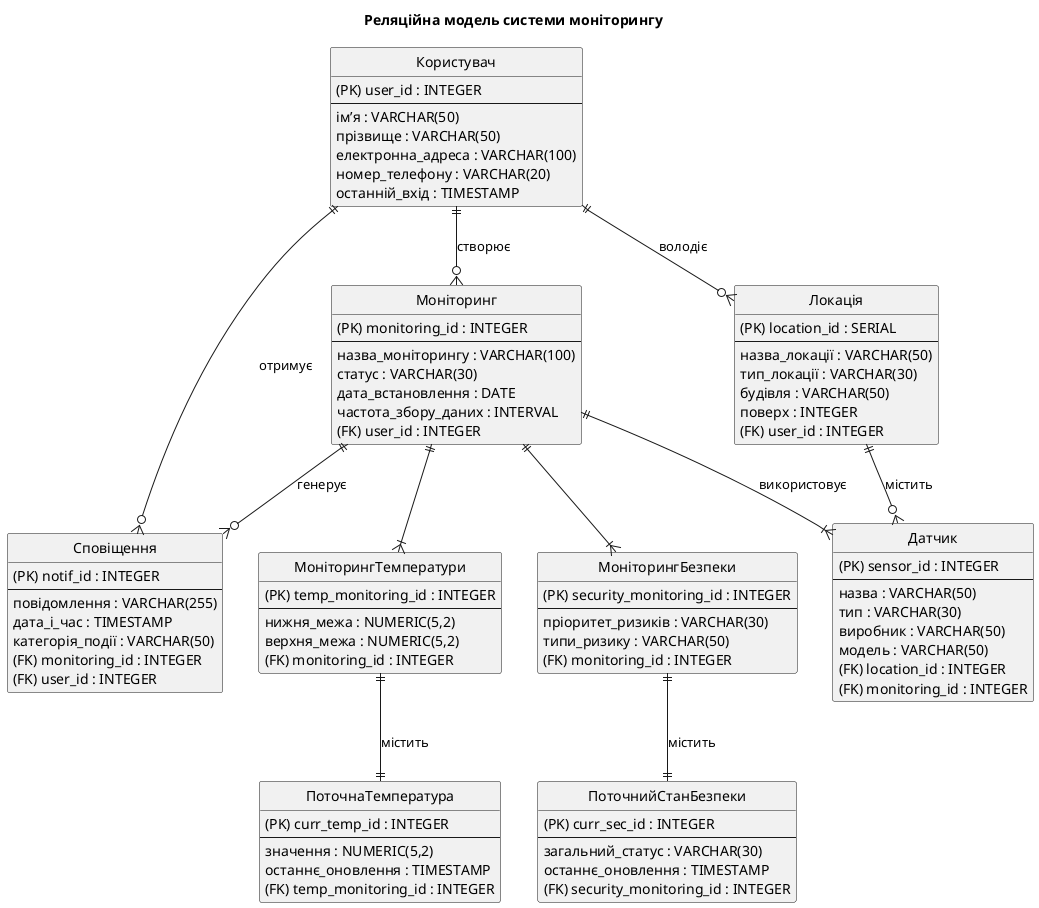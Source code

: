 @startuml
title Реляційна модель системи моніторингу

hide circle

entity "Користувач" as user {
  (PK) user_id : INTEGER 
  --
  ім’я : VARCHAR(50)
  прізвище : VARCHAR(50)
  електронна_адреса : VARCHAR(100)
  номер_телефону : VARCHAR(20)
  останній_вхід : TIMESTAMP
}

entity "Моніторинг" as monitoring {
  (PK) monitoring_id : INTEGER
  --
  назва_моніторингу : VARCHAR(100)
  статус : VARCHAR(30)
  дата_встановлення : DATE
  частота_збору_даних : INTERVAL
  (FK) user_id : INTEGER
}

entity "МоніторингТемператури" as tempMon {
  (PK) temp_monitoring_id : INTEGER
  --
  нижня_межа : NUMERIC(5,2)
  верхня_межа : NUMERIC(5,2)
  (FK) monitoring_id : INTEGER
}

entity "МоніторингБезпеки" as secMon {
  (PK) security_monitoring_id : INTEGER
  --
  пріоритет_ризиків : VARCHAR(30)
  типи_ризику : VARCHAR(50)
  (FK) monitoring_id : INTEGER
}

entity "ПоточнаТемпература" as currTemp {
  (PK) curr_temp_id : INTEGER
  --
  значення : NUMERIC(5,2)
  останнє_оновлення : TIMESTAMP
  (FK) temp_monitoring_id : INTEGER
}

entity "ПоточнийСтанБезпеки" as currSec {
  (PK) curr_sec_id : INTEGER
  --
  загальний_статус : VARCHAR(30)
  останнє_оновлення : TIMESTAMP
  (FK) security_monitoring_id : INTEGER
}

entity "Сповіщення" as notif {
  (PK) notif_id : INTEGER
  --
  повідомлення : VARCHAR(255)
  дата_і_час : TIMESTAMP
  категорія_події : VARCHAR(50)
  (FK) monitoring_id : INTEGER
  (FK) user_id : INTEGER
}

entity "Датчик" as sensor {
  (PK) sensor_id : INTEGER
  --
  назва : VARCHAR(50)
  тип : VARCHAR(30)
  виробник : VARCHAR(50)
  модель : VARCHAR(50)
  (FK) location_id : INTEGER
  (FK) monitoring_id : INTEGER
}

entity "Локація" as location {
  (PK) location_id : SERIAL
  --
  назва_локації : VARCHAR(50)
  тип_локації : VARCHAR(30)
  будівля : VARCHAR(50)
  поверх : INTEGER
  (FK) user_id : INTEGER
}

' --- Зв’язки ---
user ||--o{ monitoring : створює
monitoring ||--|{ tempMon
monitoring ||--|{ secMon
tempMon ||--|| currTemp : містить
secMon ||--|| currSec : містить
monitoring ||--|{ sensor : використовує
location ||--o{ sensor : містить
monitoring ||--o{ notif : генерує
user ||--o{ notif : отримує
user ||--o{ location : володіє

@enduml
